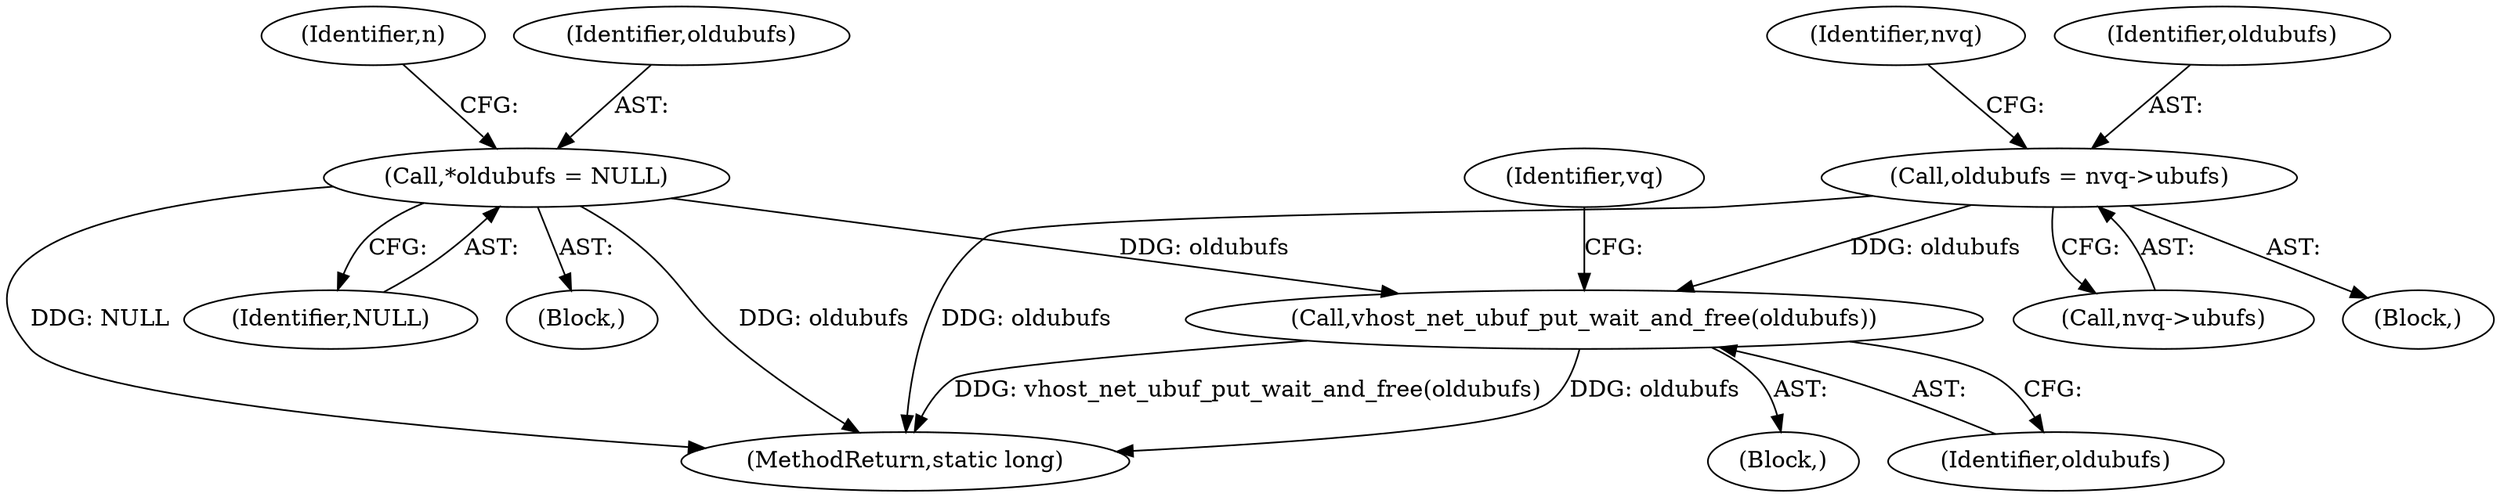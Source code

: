 digraph "0_linux_dd7633ecd553a5e304d349aa6f8eb8a0417098c5@API" {
"1000279" [label="(Call,vhost_net_ubuf_put_wait_and_free(oldubufs))"];
"1000113" [label="(Call,*oldubufs = NULL)"];
"1000246" [label="(Call,oldubufs = nvq->ubufs)"];
"1000347" [label="(MethodReturn,static long)"];
"1000113" [label="(Call,*oldubufs = NULL)"];
"1000115" [label="(Identifier,NULL)"];
"1000246" [label="(Call,oldubufs = nvq->ubufs)"];
"1000121" [label="(Identifier,n)"];
"1000253" [label="(Identifier,nvq)"];
"1000205" [label="(Block,)"];
"1000280" [label="(Identifier,oldubufs)"];
"1000278" [label="(Block,)"];
"1000247" [label="(Identifier,oldubufs)"];
"1000106" [label="(Block,)"];
"1000114" [label="(Identifier,oldubufs)"];
"1000248" [label="(Call,nvq->ubufs)"];
"1000279" [label="(Call,vhost_net_ubuf_put_wait_and_free(oldubufs))"];
"1000284" [label="(Identifier,vq)"];
"1000279" -> "1000278"  [label="AST: "];
"1000279" -> "1000280"  [label="CFG: "];
"1000280" -> "1000279"  [label="AST: "];
"1000284" -> "1000279"  [label="CFG: "];
"1000279" -> "1000347"  [label="DDG: oldubufs"];
"1000279" -> "1000347"  [label="DDG: vhost_net_ubuf_put_wait_and_free(oldubufs)"];
"1000113" -> "1000279"  [label="DDG: oldubufs"];
"1000246" -> "1000279"  [label="DDG: oldubufs"];
"1000113" -> "1000106"  [label="AST: "];
"1000113" -> "1000115"  [label="CFG: "];
"1000114" -> "1000113"  [label="AST: "];
"1000115" -> "1000113"  [label="AST: "];
"1000121" -> "1000113"  [label="CFG: "];
"1000113" -> "1000347"  [label="DDG: oldubufs"];
"1000113" -> "1000347"  [label="DDG: NULL"];
"1000246" -> "1000205"  [label="AST: "];
"1000246" -> "1000248"  [label="CFG: "];
"1000247" -> "1000246"  [label="AST: "];
"1000248" -> "1000246"  [label="AST: "];
"1000253" -> "1000246"  [label="CFG: "];
"1000246" -> "1000347"  [label="DDG: oldubufs"];
}
